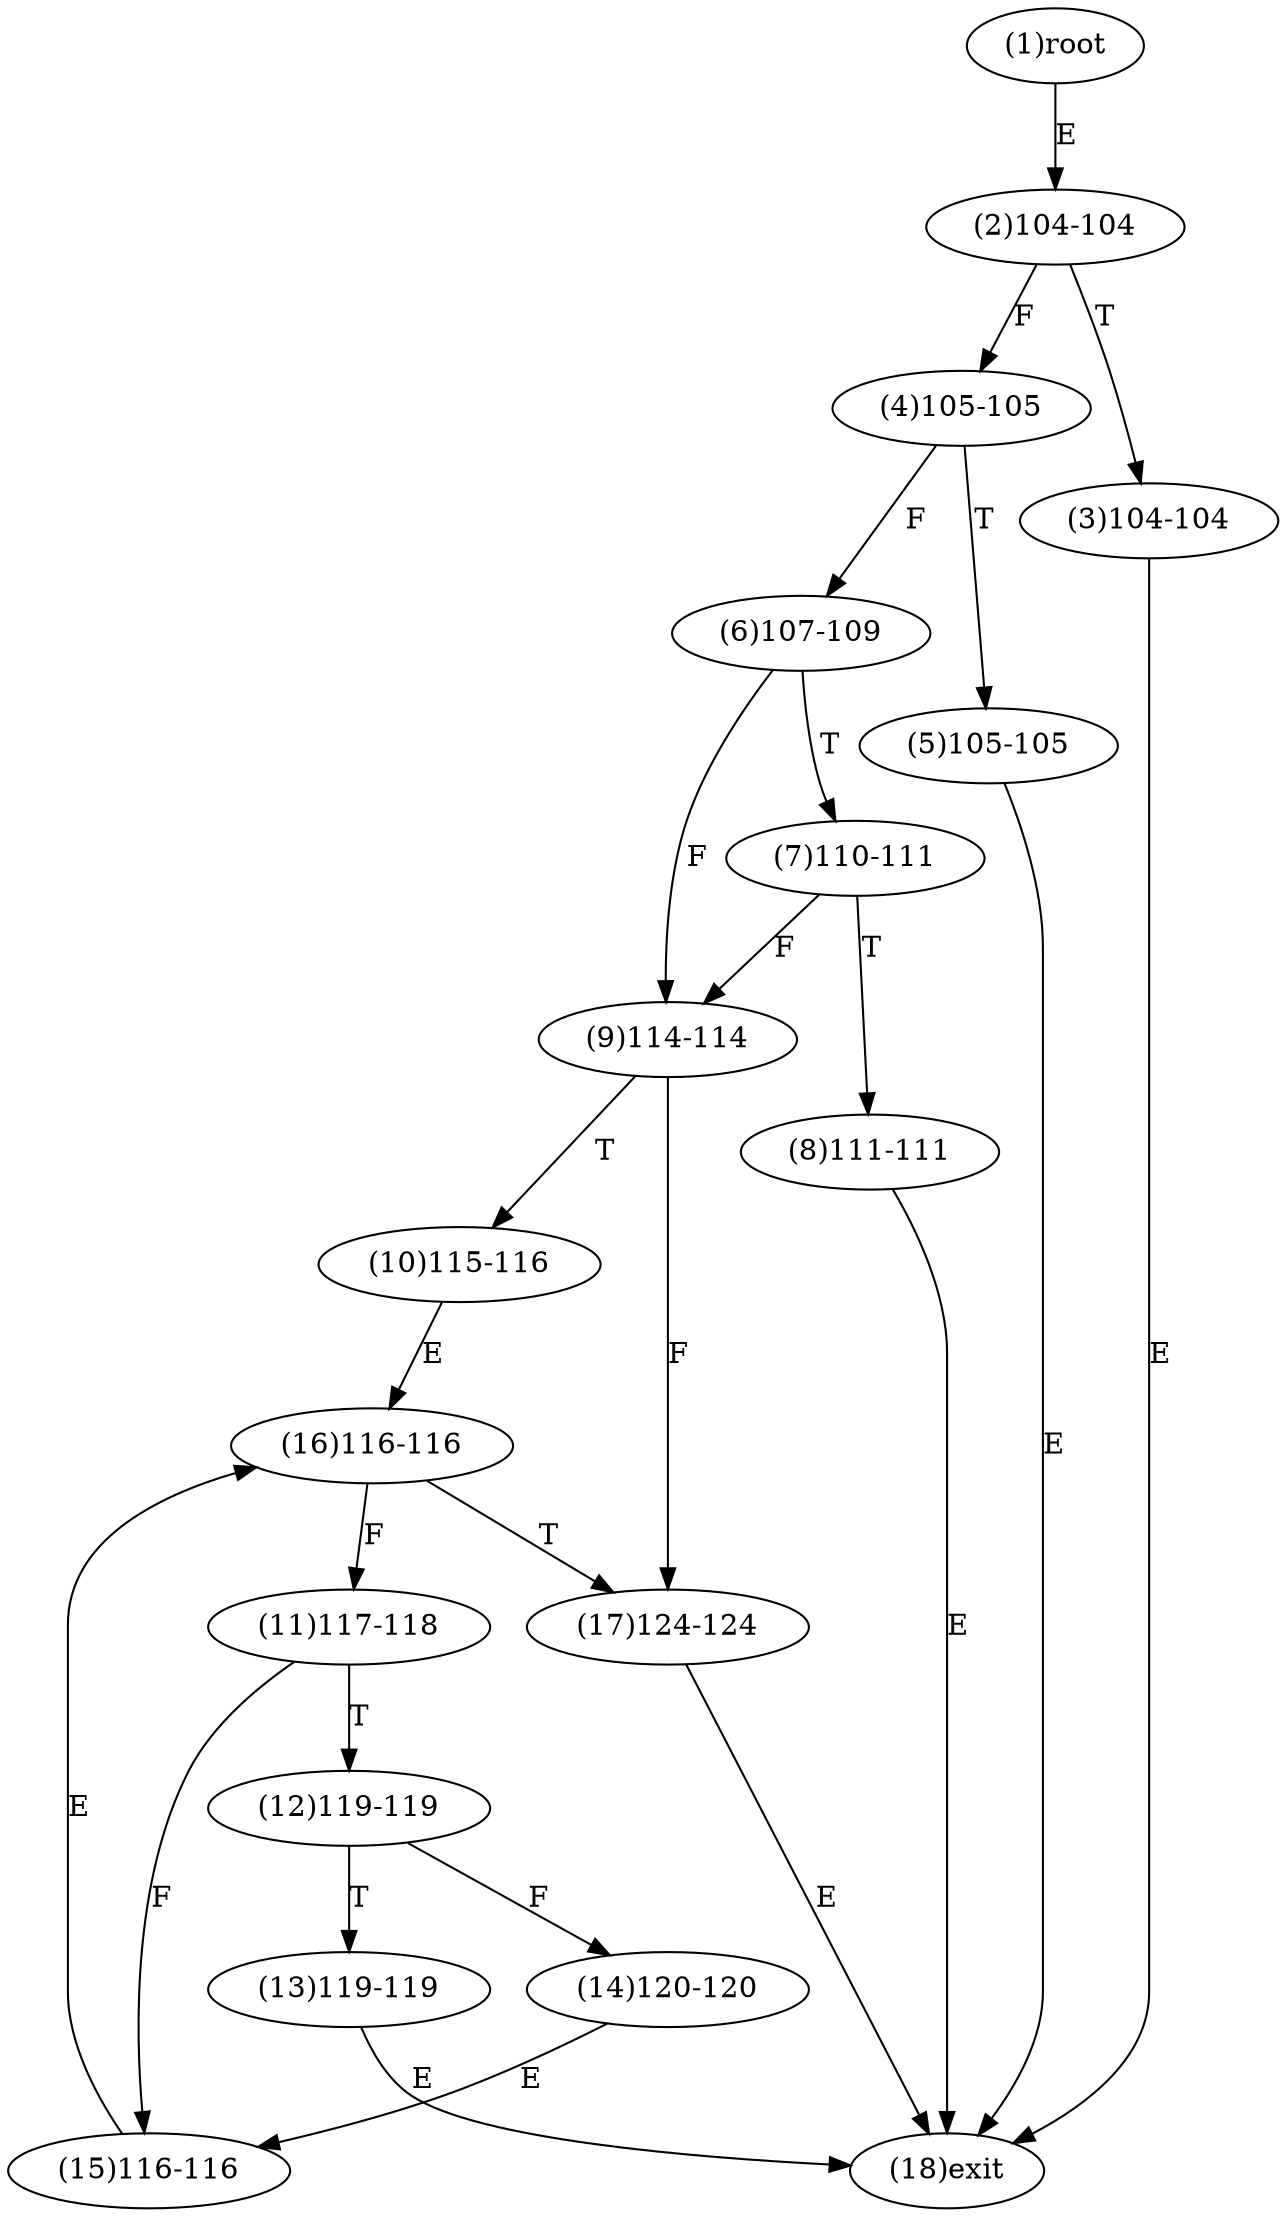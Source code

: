 digraph "" { 
1[ label="(1)root"];
2[ label="(2)104-104"];
3[ label="(3)104-104"];
4[ label="(4)105-105"];
5[ label="(5)105-105"];
6[ label="(6)107-109"];
7[ label="(7)110-111"];
8[ label="(8)111-111"];
9[ label="(9)114-114"];
10[ label="(10)115-116"];
11[ label="(11)117-118"];
12[ label="(12)119-119"];
13[ label="(13)119-119"];
14[ label="(14)120-120"];
15[ label="(15)116-116"];
17[ label="(17)124-124"];
16[ label="(16)116-116"];
18[ label="(18)exit"];
1->2[ label="E"];
2->4[ label="F"];
2->3[ label="T"];
3->18[ label="E"];
4->6[ label="F"];
4->5[ label="T"];
5->18[ label="E"];
6->9[ label="F"];
6->7[ label="T"];
7->9[ label="F"];
7->8[ label="T"];
8->18[ label="E"];
9->17[ label="F"];
9->10[ label="T"];
10->16[ label="E"];
11->15[ label="F"];
11->12[ label="T"];
12->14[ label="F"];
12->13[ label="T"];
13->18[ label="E"];
14->15[ label="E"];
15->16[ label="E"];
16->11[ label="F"];
16->17[ label="T"];
17->18[ label="E"];
}